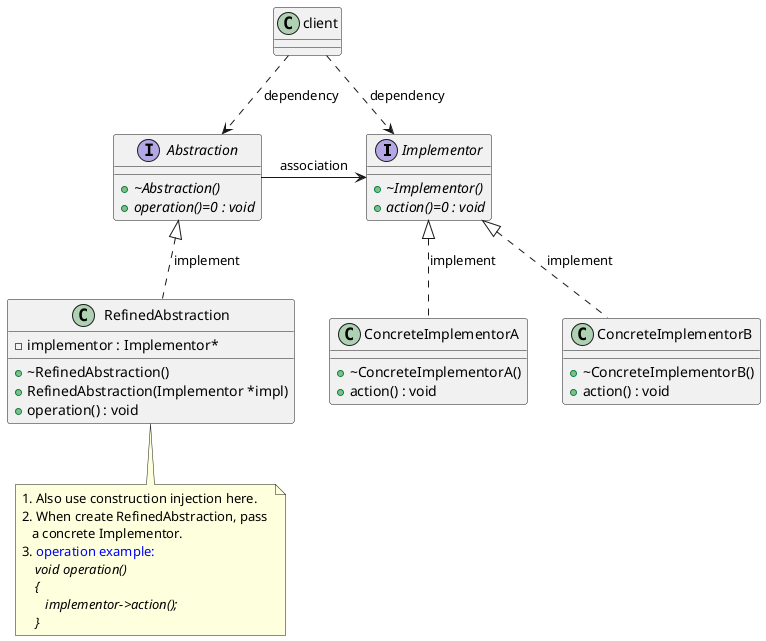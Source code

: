 @startuml Bridge

skinparam BackgroundColor transparent

interface Implementor {
    + {abstract} ~Implementor()
    + {abstract} action()=0 : void
}

class ConcreteImplementorA {
    + ~ConcreteImplementorA()
    + action() : void
}

class ConcreteImplementorB {
    + ~ConcreteImplementorB()
    + action() : void
}

ConcreteImplementorA .up.|> Implementor : implement
ConcreteImplementorB .up.|> Implementor : implement

interface Abstraction {
    + {abstract} ~Abstraction()
    + {abstract} operation()=0 : void
}

class RefinedAbstraction {
    + ~RefinedAbstraction()
    + RefinedAbstraction(Implementor *impl)
    + operation() : void
    - implementor : Implementor*
}

RefinedAbstraction .up.|> Abstraction : implement
Abstraction -right-> Implementor : association
client ..> Implementor : dependency
client ..> Abstraction : dependency

note bottom of RefinedAbstraction
    1. Also use construction injection here.
    2. When create RefinedAbstraction, pass 
       a concrete Implementor.
    3. <font color="Blue">operation example:</font>
        <i>void operation()</i>
        <i>{</i>
           <i>implementor->action();</i>
        <i>}</i>
end note

@enduml